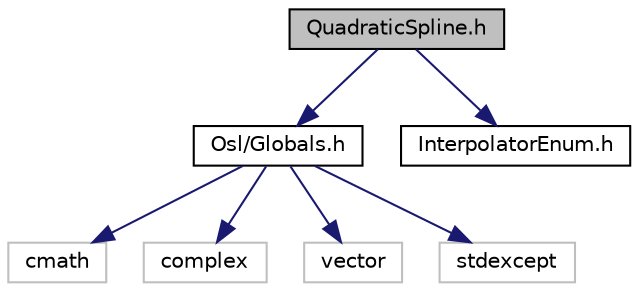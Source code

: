 digraph "QuadraticSpline.h"
{
 // LATEX_PDF_SIZE
  edge [fontname="Helvetica",fontsize="10",labelfontname="Helvetica",labelfontsize="10"];
  node [fontname="Helvetica",fontsize="10",shape=record];
  Node1 [label="QuadraticSpline.h",height=0.2,width=0.4,color="black", fillcolor="grey75", style="filled", fontcolor="black",tooltip="Header file of Osl::Maths::Interpolator::QuadraticSpline class."];
  Node1 -> Node2 [color="midnightblue",fontsize="10",style="solid",fontname="Helvetica"];
  Node2 [label="Osl/Globals.h",height=0.2,width=0.4,color="black", fillcolor="white", style="filled",URL="$Globals_8h.html",tooltip="Header file for global typedefs definition."];
  Node2 -> Node3 [color="midnightblue",fontsize="10",style="solid",fontname="Helvetica"];
  Node3 [label="cmath",height=0.2,width=0.4,color="grey75", fillcolor="white", style="filled",tooltip=" "];
  Node2 -> Node4 [color="midnightblue",fontsize="10",style="solid",fontname="Helvetica"];
  Node4 [label="complex",height=0.2,width=0.4,color="grey75", fillcolor="white", style="filled",tooltip=" "];
  Node2 -> Node5 [color="midnightblue",fontsize="10",style="solid",fontname="Helvetica"];
  Node5 [label="vector",height=0.2,width=0.4,color="grey75", fillcolor="white", style="filled",tooltip=" "];
  Node2 -> Node6 [color="midnightblue",fontsize="10",style="solid",fontname="Helvetica"];
  Node6 [label="stdexcept",height=0.2,width=0.4,color="grey75", fillcolor="white", style="filled",tooltip=" "];
  Node1 -> Node7 [color="midnightblue",fontsize="10",style="solid",fontname="Helvetica"];
  Node7 [label="InterpolatorEnum.h",height=0.2,width=0.4,color="black", fillcolor="white", style="filled",URL="$InterpolatorEnum_8h.html",tooltip="Header file of Osl::Maths::Interpolator enumerations."];
}
